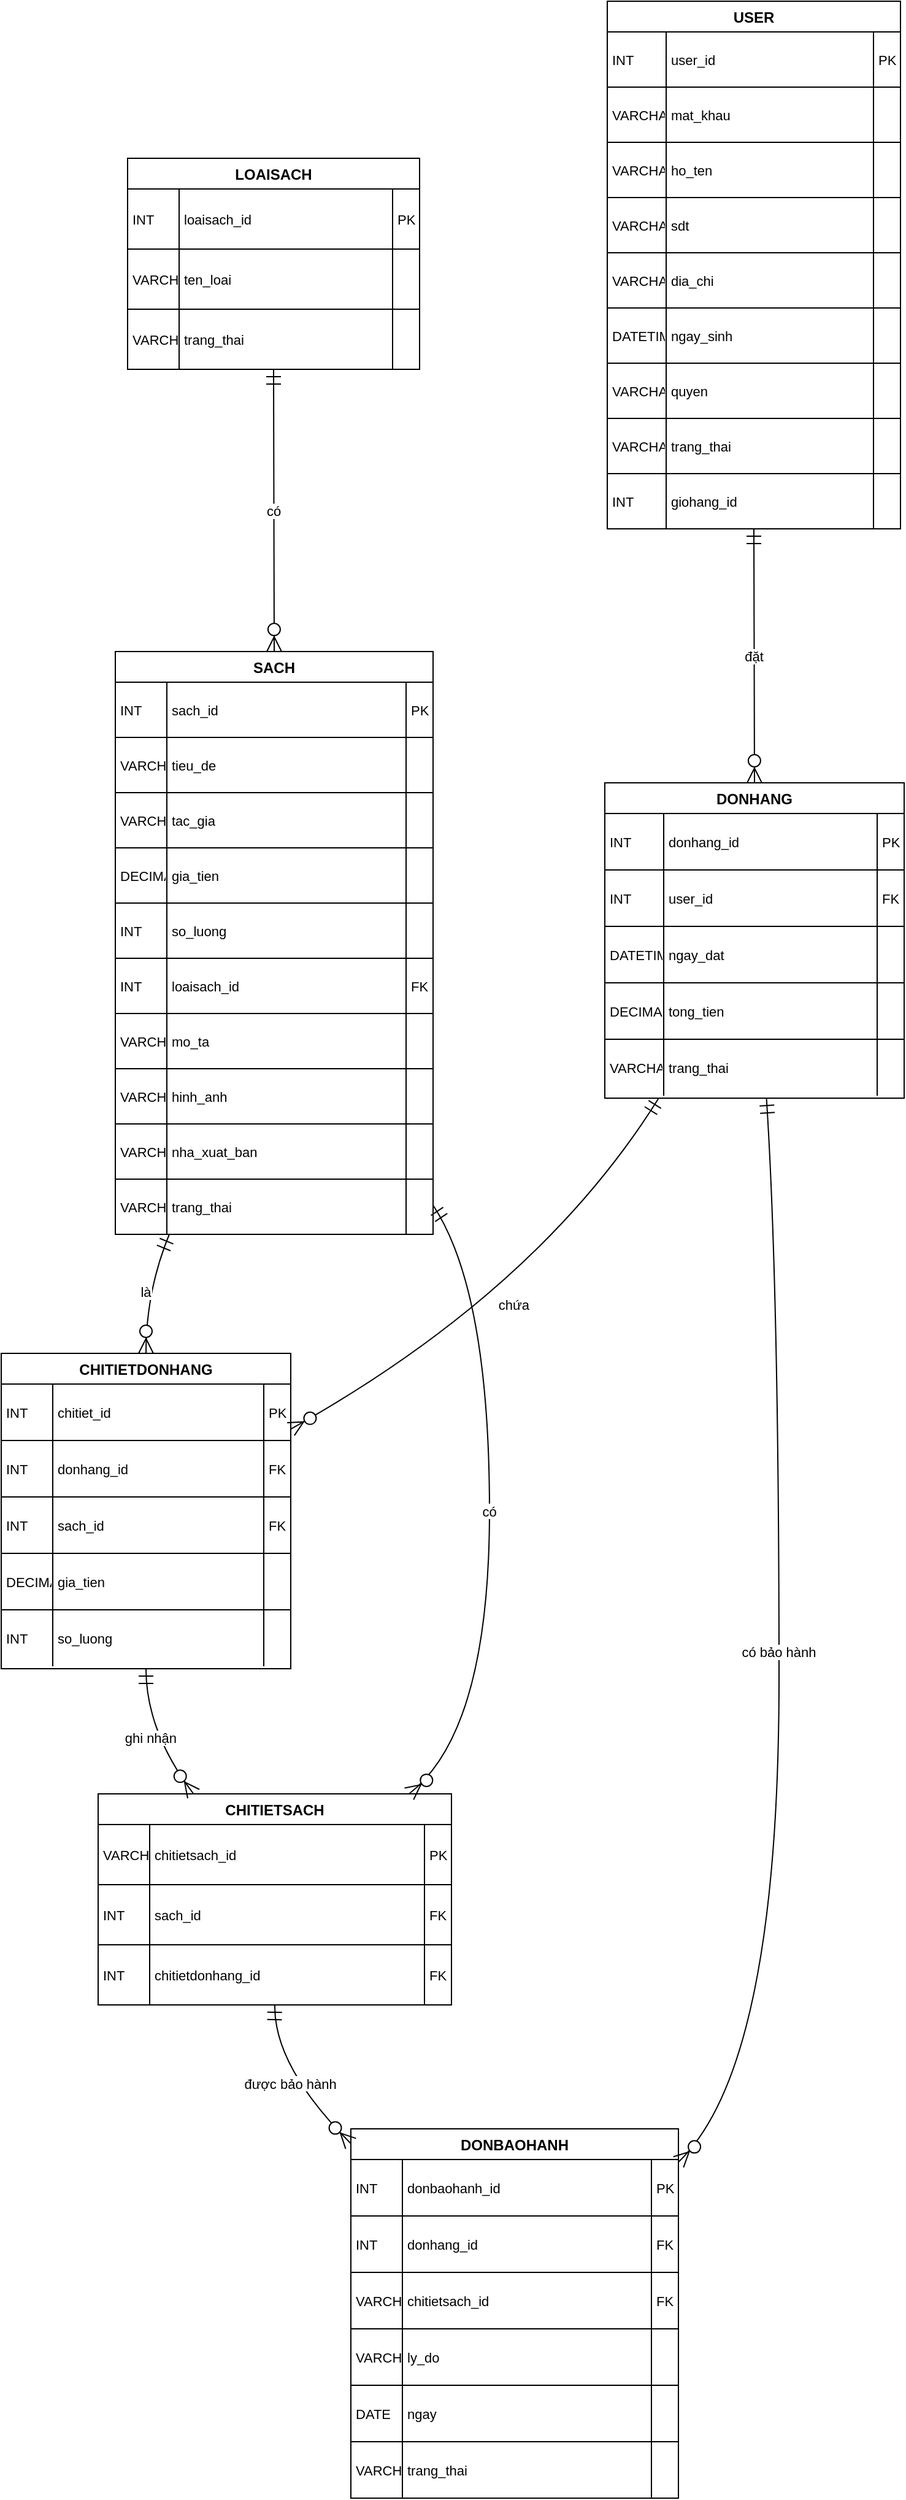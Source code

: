 <mxfile version="27.0.3">
  <diagram name="Page-1" id="VkLbwMOl7LDsUz-pDLSE">
    <mxGraphModel dx="1615" dy="1020" grid="1" gridSize="10" guides="1" tooltips="1" connect="1" arrows="1" fold="1" page="1" pageScale="1" pageWidth="850" pageHeight="1100" math="0" shadow="0">
      <root>
        <mxCell id="0" />
        <mxCell id="1" parent="0" />
        <mxCell id="983almWU7XNaBkcwsSVo-359" value="LOAISACH" style="shape=table;startSize=25;container=1;collapsible=0;childLayout=tableLayout;fixedRows=1;rowLines=1;fontStyle=1;align=center;resizeLast=1;" vertex="1" parent="1">
          <mxGeometry x="123" y="148" width="238" height="172" as="geometry" />
        </mxCell>
        <mxCell id="983almWU7XNaBkcwsSVo-360" style="shape=tableRow;horizontal=0;startSize=0;swimlaneHead=0;swimlaneBody=0;fillColor=none;collapsible=0;dropTarget=0;points=[[0,0.5],[1,0.5]];portConstraint=eastwest;top=0;left=0;right=0;bottom=0;" vertex="1" parent="983almWU7XNaBkcwsSVo-359">
          <mxGeometry y="25" width="238" height="49" as="geometry" />
        </mxCell>
        <mxCell id="983almWU7XNaBkcwsSVo-361" value="INT" style="shape=partialRectangle;connectable=0;fillColor=none;top=0;left=0;bottom=0;right=0;align=left;spacingLeft=2;overflow=hidden;fontSize=11;" vertex="1" parent="983almWU7XNaBkcwsSVo-360">
          <mxGeometry width="42" height="49" as="geometry">
            <mxRectangle width="42" height="49" as="alternateBounds" />
          </mxGeometry>
        </mxCell>
        <mxCell id="983almWU7XNaBkcwsSVo-362" value="loaisach_id" style="shape=partialRectangle;connectable=0;fillColor=none;top=0;left=0;bottom=0;right=0;align=left;spacingLeft=2;overflow=hidden;fontSize=11;" vertex="1" parent="983almWU7XNaBkcwsSVo-360">
          <mxGeometry x="42" width="174" height="49" as="geometry">
            <mxRectangle width="174" height="49" as="alternateBounds" />
          </mxGeometry>
        </mxCell>
        <mxCell id="983almWU7XNaBkcwsSVo-363" value="PK" style="shape=partialRectangle;connectable=0;fillColor=none;top=0;left=0;bottom=0;right=0;align=left;spacingLeft=2;overflow=hidden;fontSize=11;" vertex="1" parent="983almWU7XNaBkcwsSVo-360">
          <mxGeometry x="216" width="22" height="49" as="geometry">
            <mxRectangle width="22" height="49" as="alternateBounds" />
          </mxGeometry>
        </mxCell>
        <mxCell id="983almWU7XNaBkcwsSVo-364" style="shape=tableRow;horizontal=0;startSize=0;swimlaneHead=0;swimlaneBody=0;fillColor=none;collapsible=0;dropTarget=0;points=[[0,0.5],[1,0.5]];portConstraint=eastwest;top=0;left=0;right=0;bottom=0;" vertex="1" parent="983almWU7XNaBkcwsSVo-359">
          <mxGeometry y="74" width="238" height="49" as="geometry" />
        </mxCell>
        <mxCell id="983almWU7XNaBkcwsSVo-365" value="VARCHAR" style="shape=partialRectangle;connectable=0;fillColor=none;top=0;left=0;bottom=0;right=0;align=left;spacingLeft=2;overflow=hidden;fontSize=11;" vertex="1" parent="983almWU7XNaBkcwsSVo-364">
          <mxGeometry width="42" height="49" as="geometry">
            <mxRectangle width="42" height="49" as="alternateBounds" />
          </mxGeometry>
        </mxCell>
        <mxCell id="983almWU7XNaBkcwsSVo-366" value="ten_loai" style="shape=partialRectangle;connectable=0;fillColor=none;top=0;left=0;bottom=0;right=0;align=left;spacingLeft=2;overflow=hidden;fontSize=11;" vertex="1" parent="983almWU7XNaBkcwsSVo-364">
          <mxGeometry x="42" width="174" height="49" as="geometry">
            <mxRectangle width="174" height="49" as="alternateBounds" />
          </mxGeometry>
        </mxCell>
        <mxCell id="983almWU7XNaBkcwsSVo-367" value="" style="shape=partialRectangle;connectable=0;fillColor=none;top=0;left=0;bottom=0;right=0;align=left;spacingLeft=2;overflow=hidden;fontSize=11;" vertex="1" parent="983almWU7XNaBkcwsSVo-364">
          <mxGeometry x="216" width="22" height="49" as="geometry">
            <mxRectangle width="22" height="49" as="alternateBounds" />
          </mxGeometry>
        </mxCell>
        <mxCell id="983almWU7XNaBkcwsSVo-368" style="shape=tableRow;horizontal=0;startSize=0;swimlaneHead=0;swimlaneBody=0;fillColor=none;collapsible=0;dropTarget=0;points=[[0,0.5],[1,0.5]];portConstraint=eastwest;top=0;left=0;right=0;bottom=0;" vertex="1" parent="983almWU7XNaBkcwsSVo-359">
          <mxGeometry y="123" width="238" height="49" as="geometry" />
        </mxCell>
        <mxCell id="983almWU7XNaBkcwsSVo-369" value="VARCHAR" style="shape=partialRectangle;connectable=0;fillColor=none;top=0;left=0;bottom=0;right=0;align=left;spacingLeft=2;overflow=hidden;fontSize=11;" vertex="1" parent="983almWU7XNaBkcwsSVo-368">
          <mxGeometry width="42" height="49" as="geometry">
            <mxRectangle width="42" height="49" as="alternateBounds" />
          </mxGeometry>
        </mxCell>
        <mxCell id="983almWU7XNaBkcwsSVo-370" value="trang_thai" style="shape=partialRectangle;connectable=0;fillColor=none;top=0;left=0;bottom=0;right=0;align=left;spacingLeft=2;overflow=hidden;fontSize=11;" vertex="1" parent="983almWU7XNaBkcwsSVo-368">
          <mxGeometry x="42" width="174" height="49" as="geometry">
            <mxRectangle width="174" height="49" as="alternateBounds" />
          </mxGeometry>
        </mxCell>
        <mxCell id="983almWU7XNaBkcwsSVo-371" value="" style="shape=partialRectangle;connectable=0;fillColor=none;top=0;left=0;bottom=0;right=0;align=left;spacingLeft=2;overflow=hidden;fontSize=11;" vertex="1" parent="983almWU7XNaBkcwsSVo-368">
          <mxGeometry x="216" width="22" height="49" as="geometry">
            <mxRectangle width="22" height="49" as="alternateBounds" />
          </mxGeometry>
        </mxCell>
        <mxCell id="983almWU7XNaBkcwsSVo-372" value="SACH" style="shape=table;startSize=25;container=1;collapsible=0;childLayout=tableLayout;fixedRows=1;rowLines=1;fontStyle=1;align=center;resizeLast=1;" vertex="1" parent="1">
          <mxGeometry x="113" y="550" width="259" height="475" as="geometry" />
        </mxCell>
        <mxCell id="983almWU7XNaBkcwsSVo-373" style="shape=tableRow;horizontal=0;startSize=0;swimlaneHead=0;swimlaneBody=0;fillColor=none;collapsible=0;dropTarget=0;points=[[0,0.5],[1,0.5]];portConstraint=eastwest;top=0;left=0;right=0;bottom=0;" vertex="1" parent="983almWU7XNaBkcwsSVo-372">
          <mxGeometry y="25" width="259" height="45" as="geometry" />
        </mxCell>
        <mxCell id="983almWU7XNaBkcwsSVo-374" value="INT" style="shape=partialRectangle;connectable=0;fillColor=none;top=0;left=0;bottom=0;right=0;align=left;spacingLeft=2;overflow=hidden;fontSize=11;" vertex="1" parent="983almWU7XNaBkcwsSVo-373">
          <mxGeometry width="42" height="45" as="geometry">
            <mxRectangle width="42" height="45" as="alternateBounds" />
          </mxGeometry>
        </mxCell>
        <mxCell id="983almWU7XNaBkcwsSVo-375" value="sach_id" style="shape=partialRectangle;connectable=0;fillColor=none;top=0;left=0;bottom=0;right=0;align=left;spacingLeft=2;overflow=hidden;fontSize=11;" vertex="1" parent="983almWU7XNaBkcwsSVo-373">
          <mxGeometry x="42" width="195" height="45" as="geometry">
            <mxRectangle width="195" height="45" as="alternateBounds" />
          </mxGeometry>
        </mxCell>
        <mxCell id="983almWU7XNaBkcwsSVo-376" value="PK" style="shape=partialRectangle;connectable=0;fillColor=none;top=0;left=0;bottom=0;right=0;align=left;spacingLeft=2;overflow=hidden;fontSize=11;" vertex="1" parent="983almWU7XNaBkcwsSVo-373">
          <mxGeometry x="237" width="22" height="45" as="geometry">
            <mxRectangle width="22" height="45" as="alternateBounds" />
          </mxGeometry>
        </mxCell>
        <mxCell id="983almWU7XNaBkcwsSVo-377" style="shape=tableRow;horizontal=0;startSize=0;swimlaneHead=0;swimlaneBody=0;fillColor=none;collapsible=0;dropTarget=0;points=[[0,0.5],[1,0.5]];portConstraint=eastwest;top=0;left=0;right=0;bottom=0;" vertex="1" parent="983almWU7XNaBkcwsSVo-372">
          <mxGeometry y="70" width="259" height="45" as="geometry" />
        </mxCell>
        <mxCell id="983almWU7XNaBkcwsSVo-378" value="VARCHAR" style="shape=partialRectangle;connectable=0;fillColor=none;top=0;left=0;bottom=0;right=0;align=left;spacingLeft=2;overflow=hidden;fontSize=11;" vertex="1" parent="983almWU7XNaBkcwsSVo-377">
          <mxGeometry width="42" height="45" as="geometry">
            <mxRectangle width="42" height="45" as="alternateBounds" />
          </mxGeometry>
        </mxCell>
        <mxCell id="983almWU7XNaBkcwsSVo-379" value="tieu_de" style="shape=partialRectangle;connectable=0;fillColor=none;top=0;left=0;bottom=0;right=0;align=left;spacingLeft=2;overflow=hidden;fontSize=11;" vertex="1" parent="983almWU7XNaBkcwsSVo-377">
          <mxGeometry x="42" width="195" height="45" as="geometry">
            <mxRectangle width="195" height="45" as="alternateBounds" />
          </mxGeometry>
        </mxCell>
        <mxCell id="983almWU7XNaBkcwsSVo-380" value="" style="shape=partialRectangle;connectable=0;fillColor=none;top=0;left=0;bottom=0;right=0;align=left;spacingLeft=2;overflow=hidden;fontSize=11;" vertex="1" parent="983almWU7XNaBkcwsSVo-377">
          <mxGeometry x="237" width="22" height="45" as="geometry">
            <mxRectangle width="22" height="45" as="alternateBounds" />
          </mxGeometry>
        </mxCell>
        <mxCell id="983almWU7XNaBkcwsSVo-381" style="shape=tableRow;horizontal=0;startSize=0;swimlaneHead=0;swimlaneBody=0;fillColor=none;collapsible=0;dropTarget=0;points=[[0,0.5],[1,0.5]];portConstraint=eastwest;top=0;left=0;right=0;bottom=0;" vertex="1" parent="983almWU7XNaBkcwsSVo-372">
          <mxGeometry y="115" width="259" height="45" as="geometry" />
        </mxCell>
        <mxCell id="983almWU7XNaBkcwsSVo-382" value="VARCHAR" style="shape=partialRectangle;connectable=0;fillColor=none;top=0;left=0;bottom=0;right=0;align=left;spacingLeft=2;overflow=hidden;fontSize=11;" vertex="1" parent="983almWU7XNaBkcwsSVo-381">
          <mxGeometry width="42" height="45" as="geometry">
            <mxRectangle width="42" height="45" as="alternateBounds" />
          </mxGeometry>
        </mxCell>
        <mxCell id="983almWU7XNaBkcwsSVo-383" value="tac_gia" style="shape=partialRectangle;connectable=0;fillColor=none;top=0;left=0;bottom=0;right=0;align=left;spacingLeft=2;overflow=hidden;fontSize=11;" vertex="1" parent="983almWU7XNaBkcwsSVo-381">
          <mxGeometry x="42" width="195" height="45" as="geometry">
            <mxRectangle width="195" height="45" as="alternateBounds" />
          </mxGeometry>
        </mxCell>
        <mxCell id="983almWU7XNaBkcwsSVo-384" value="" style="shape=partialRectangle;connectable=0;fillColor=none;top=0;left=0;bottom=0;right=0;align=left;spacingLeft=2;overflow=hidden;fontSize=11;" vertex="1" parent="983almWU7XNaBkcwsSVo-381">
          <mxGeometry x="237" width="22" height="45" as="geometry">
            <mxRectangle width="22" height="45" as="alternateBounds" />
          </mxGeometry>
        </mxCell>
        <mxCell id="983almWU7XNaBkcwsSVo-385" style="shape=tableRow;horizontal=0;startSize=0;swimlaneHead=0;swimlaneBody=0;fillColor=none;collapsible=0;dropTarget=0;points=[[0,0.5],[1,0.5]];portConstraint=eastwest;top=0;left=0;right=0;bottom=0;" vertex="1" parent="983almWU7XNaBkcwsSVo-372">
          <mxGeometry y="160" width="259" height="45" as="geometry" />
        </mxCell>
        <mxCell id="983almWU7XNaBkcwsSVo-386" value="DECIMAL" style="shape=partialRectangle;connectable=0;fillColor=none;top=0;left=0;bottom=0;right=0;align=left;spacingLeft=2;overflow=hidden;fontSize=11;" vertex="1" parent="983almWU7XNaBkcwsSVo-385">
          <mxGeometry width="42" height="45" as="geometry">
            <mxRectangle width="42" height="45" as="alternateBounds" />
          </mxGeometry>
        </mxCell>
        <mxCell id="983almWU7XNaBkcwsSVo-387" value="gia_tien" style="shape=partialRectangle;connectable=0;fillColor=none;top=0;left=0;bottom=0;right=0;align=left;spacingLeft=2;overflow=hidden;fontSize=11;" vertex="1" parent="983almWU7XNaBkcwsSVo-385">
          <mxGeometry x="42" width="195" height="45" as="geometry">
            <mxRectangle width="195" height="45" as="alternateBounds" />
          </mxGeometry>
        </mxCell>
        <mxCell id="983almWU7XNaBkcwsSVo-388" value="" style="shape=partialRectangle;connectable=0;fillColor=none;top=0;left=0;bottom=0;right=0;align=left;spacingLeft=2;overflow=hidden;fontSize=11;" vertex="1" parent="983almWU7XNaBkcwsSVo-385">
          <mxGeometry x="237" width="22" height="45" as="geometry">
            <mxRectangle width="22" height="45" as="alternateBounds" />
          </mxGeometry>
        </mxCell>
        <mxCell id="983almWU7XNaBkcwsSVo-389" style="shape=tableRow;horizontal=0;startSize=0;swimlaneHead=0;swimlaneBody=0;fillColor=none;collapsible=0;dropTarget=0;points=[[0,0.5],[1,0.5]];portConstraint=eastwest;top=0;left=0;right=0;bottom=0;" vertex="1" parent="983almWU7XNaBkcwsSVo-372">
          <mxGeometry y="205" width="259" height="45" as="geometry" />
        </mxCell>
        <mxCell id="983almWU7XNaBkcwsSVo-390" value="INT" style="shape=partialRectangle;connectable=0;fillColor=none;top=0;left=0;bottom=0;right=0;align=left;spacingLeft=2;overflow=hidden;fontSize=11;" vertex="1" parent="983almWU7XNaBkcwsSVo-389">
          <mxGeometry width="42" height="45" as="geometry">
            <mxRectangle width="42" height="45" as="alternateBounds" />
          </mxGeometry>
        </mxCell>
        <mxCell id="983almWU7XNaBkcwsSVo-391" value="so_luong" style="shape=partialRectangle;connectable=0;fillColor=none;top=0;left=0;bottom=0;right=0;align=left;spacingLeft=2;overflow=hidden;fontSize=11;" vertex="1" parent="983almWU7XNaBkcwsSVo-389">
          <mxGeometry x="42" width="195" height="45" as="geometry">
            <mxRectangle width="195" height="45" as="alternateBounds" />
          </mxGeometry>
        </mxCell>
        <mxCell id="983almWU7XNaBkcwsSVo-392" value="" style="shape=partialRectangle;connectable=0;fillColor=none;top=0;left=0;bottom=0;right=0;align=left;spacingLeft=2;overflow=hidden;fontSize=11;" vertex="1" parent="983almWU7XNaBkcwsSVo-389">
          <mxGeometry x="237" width="22" height="45" as="geometry">
            <mxRectangle width="22" height="45" as="alternateBounds" />
          </mxGeometry>
        </mxCell>
        <mxCell id="983almWU7XNaBkcwsSVo-393" style="shape=tableRow;horizontal=0;startSize=0;swimlaneHead=0;swimlaneBody=0;fillColor=none;collapsible=0;dropTarget=0;points=[[0,0.5],[1,0.5]];portConstraint=eastwest;top=0;left=0;right=0;bottom=0;" vertex="1" parent="983almWU7XNaBkcwsSVo-372">
          <mxGeometry y="250" width="259" height="45" as="geometry" />
        </mxCell>
        <mxCell id="983almWU7XNaBkcwsSVo-394" value="INT" style="shape=partialRectangle;connectable=0;fillColor=none;top=0;left=0;bottom=0;right=0;align=left;spacingLeft=2;overflow=hidden;fontSize=11;" vertex="1" parent="983almWU7XNaBkcwsSVo-393">
          <mxGeometry width="42" height="45" as="geometry">
            <mxRectangle width="42" height="45" as="alternateBounds" />
          </mxGeometry>
        </mxCell>
        <mxCell id="983almWU7XNaBkcwsSVo-395" value="loaisach_id" style="shape=partialRectangle;connectable=0;fillColor=none;top=0;left=0;bottom=0;right=0;align=left;spacingLeft=2;overflow=hidden;fontSize=11;" vertex="1" parent="983almWU7XNaBkcwsSVo-393">
          <mxGeometry x="42" width="195" height="45" as="geometry">
            <mxRectangle width="195" height="45" as="alternateBounds" />
          </mxGeometry>
        </mxCell>
        <mxCell id="983almWU7XNaBkcwsSVo-396" value="FK" style="shape=partialRectangle;connectable=0;fillColor=none;top=0;left=0;bottom=0;right=0;align=left;spacingLeft=2;overflow=hidden;fontSize=11;" vertex="1" parent="983almWU7XNaBkcwsSVo-393">
          <mxGeometry x="237" width="22" height="45" as="geometry">
            <mxRectangle width="22" height="45" as="alternateBounds" />
          </mxGeometry>
        </mxCell>
        <mxCell id="983almWU7XNaBkcwsSVo-397" style="shape=tableRow;horizontal=0;startSize=0;swimlaneHead=0;swimlaneBody=0;fillColor=none;collapsible=0;dropTarget=0;points=[[0,0.5],[1,0.5]];portConstraint=eastwest;top=0;left=0;right=0;bottom=0;" vertex="1" parent="983almWU7XNaBkcwsSVo-372">
          <mxGeometry y="295" width="259" height="45" as="geometry" />
        </mxCell>
        <mxCell id="983almWU7XNaBkcwsSVo-398" value="VARCHAR" style="shape=partialRectangle;connectable=0;fillColor=none;top=0;left=0;bottom=0;right=0;align=left;spacingLeft=2;overflow=hidden;fontSize=11;" vertex="1" parent="983almWU7XNaBkcwsSVo-397">
          <mxGeometry width="42" height="45" as="geometry">
            <mxRectangle width="42" height="45" as="alternateBounds" />
          </mxGeometry>
        </mxCell>
        <mxCell id="983almWU7XNaBkcwsSVo-399" value="mo_ta" style="shape=partialRectangle;connectable=0;fillColor=none;top=0;left=0;bottom=0;right=0;align=left;spacingLeft=2;overflow=hidden;fontSize=11;" vertex="1" parent="983almWU7XNaBkcwsSVo-397">
          <mxGeometry x="42" width="195" height="45" as="geometry">
            <mxRectangle width="195" height="45" as="alternateBounds" />
          </mxGeometry>
        </mxCell>
        <mxCell id="983almWU7XNaBkcwsSVo-400" value="" style="shape=partialRectangle;connectable=0;fillColor=none;top=0;left=0;bottom=0;right=0;align=left;spacingLeft=2;overflow=hidden;fontSize=11;" vertex="1" parent="983almWU7XNaBkcwsSVo-397">
          <mxGeometry x="237" width="22" height="45" as="geometry">
            <mxRectangle width="22" height="45" as="alternateBounds" />
          </mxGeometry>
        </mxCell>
        <mxCell id="983almWU7XNaBkcwsSVo-401" style="shape=tableRow;horizontal=0;startSize=0;swimlaneHead=0;swimlaneBody=0;fillColor=none;collapsible=0;dropTarget=0;points=[[0,0.5],[1,0.5]];portConstraint=eastwest;top=0;left=0;right=0;bottom=0;" vertex="1" parent="983almWU7XNaBkcwsSVo-372">
          <mxGeometry y="340" width="259" height="45" as="geometry" />
        </mxCell>
        <mxCell id="983almWU7XNaBkcwsSVo-402" value="VARCHAR" style="shape=partialRectangle;connectable=0;fillColor=none;top=0;left=0;bottom=0;right=0;align=left;spacingLeft=2;overflow=hidden;fontSize=11;" vertex="1" parent="983almWU7XNaBkcwsSVo-401">
          <mxGeometry width="42" height="45" as="geometry">
            <mxRectangle width="42" height="45" as="alternateBounds" />
          </mxGeometry>
        </mxCell>
        <mxCell id="983almWU7XNaBkcwsSVo-403" value="hinh_anh" style="shape=partialRectangle;connectable=0;fillColor=none;top=0;left=0;bottom=0;right=0;align=left;spacingLeft=2;overflow=hidden;fontSize=11;" vertex="1" parent="983almWU7XNaBkcwsSVo-401">
          <mxGeometry x="42" width="195" height="45" as="geometry">
            <mxRectangle width="195" height="45" as="alternateBounds" />
          </mxGeometry>
        </mxCell>
        <mxCell id="983almWU7XNaBkcwsSVo-404" value="" style="shape=partialRectangle;connectable=0;fillColor=none;top=0;left=0;bottom=0;right=0;align=left;spacingLeft=2;overflow=hidden;fontSize=11;" vertex="1" parent="983almWU7XNaBkcwsSVo-401">
          <mxGeometry x="237" width="22" height="45" as="geometry">
            <mxRectangle width="22" height="45" as="alternateBounds" />
          </mxGeometry>
        </mxCell>
        <mxCell id="983almWU7XNaBkcwsSVo-405" style="shape=tableRow;horizontal=0;startSize=0;swimlaneHead=0;swimlaneBody=0;fillColor=none;collapsible=0;dropTarget=0;points=[[0,0.5],[1,0.5]];portConstraint=eastwest;top=0;left=0;right=0;bottom=0;" vertex="1" parent="983almWU7XNaBkcwsSVo-372">
          <mxGeometry y="385" width="259" height="45" as="geometry" />
        </mxCell>
        <mxCell id="983almWU7XNaBkcwsSVo-406" value="VARCHAR" style="shape=partialRectangle;connectable=0;fillColor=none;top=0;left=0;bottom=0;right=0;align=left;spacingLeft=2;overflow=hidden;fontSize=11;" vertex="1" parent="983almWU7XNaBkcwsSVo-405">
          <mxGeometry width="42" height="45" as="geometry">
            <mxRectangle width="42" height="45" as="alternateBounds" />
          </mxGeometry>
        </mxCell>
        <mxCell id="983almWU7XNaBkcwsSVo-407" value="nha_xuat_ban" style="shape=partialRectangle;connectable=0;fillColor=none;top=0;left=0;bottom=0;right=0;align=left;spacingLeft=2;overflow=hidden;fontSize=11;" vertex="1" parent="983almWU7XNaBkcwsSVo-405">
          <mxGeometry x="42" width="195" height="45" as="geometry">
            <mxRectangle width="195" height="45" as="alternateBounds" />
          </mxGeometry>
        </mxCell>
        <mxCell id="983almWU7XNaBkcwsSVo-408" value="" style="shape=partialRectangle;connectable=0;fillColor=none;top=0;left=0;bottom=0;right=0;align=left;spacingLeft=2;overflow=hidden;fontSize=11;" vertex="1" parent="983almWU7XNaBkcwsSVo-405">
          <mxGeometry x="237" width="22" height="45" as="geometry">
            <mxRectangle width="22" height="45" as="alternateBounds" />
          </mxGeometry>
        </mxCell>
        <mxCell id="983almWU7XNaBkcwsSVo-409" style="shape=tableRow;horizontal=0;startSize=0;swimlaneHead=0;swimlaneBody=0;fillColor=none;collapsible=0;dropTarget=0;points=[[0,0.5],[1,0.5]];portConstraint=eastwest;top=0;left=0;right=0;bottom=0;" vertex="1" parent="983almWU7XNaBkcwsSVo-372">
          <mxGeometry y="430" width="259" height="45" as="geometry" />
        </mxCell>
        <mxCell id="983almWU7XNaBkcwsSVo-410" value="VARCHAR" style="shape=partialRectangle;connectable=0;fillColor=none;top=0;left=0;bottom=0;right=0;align=left;spacingLeft=2;overflow=hidden;fontSize=11;" vertex="1" parent="983almWU7XNaBkcwsSVo-409">
          <mxGeometry width="42" height="45" as="geometry">
            <mxRectangle width="42" height="45" as="alternateBounds" />
          </mxGeometry>
        </mxCell>
        <mxCell id="983almWU7XNaBkcwsSVo-411" value="trang_thai" style="shape=partialRectangle;connectable=0;fillColor=none;top=0;left=0;bottom=0;right=0;align=left;spacingLeft=2;overflow=hidden;fontSize=11;" vertex="1" parent="983almWU7XNaBkcwsSVo-409">
          <mxGeometry x="42" width="195" height="45" as="geometry">
            <mxRectangle width="195" height="45" as="alternateBounds" />
          </mxGeometry>
        </mxCell>
        <mxCell id="983almWU7XNaBkcwsSVo-412" value="" style="shape=partialRectangle;connectable=0;fillColor=none;top=0;left=0;bottom=0;right=0;align=left;spacingLeft=2;overflow=hidden;fontSize=11;" vertex="1" parent="983almWU7XNaBkcwsSVo-409">
          <mxGeometry x="237" width="22" height="45" as="geometry">
            <mxRectangle width="22" height="45" as="alternateBounds" />
          </mxGeometry>
        </mxCell>
        <mxCell id="983almWU7XNaBkcwsSVo-413" value="CHITIETDONHANG" style="shape=table;startSize=25;container=1;collapsible=0;childLayout=tableLayout;fixedRows=1;rowLines=1;fontStyle=1;align=center;resizeLast=1;" vertex="1" parent="1">
          <mxGeometry x="20" y="1122" width="236" height="257" as="geometry" />
        </mxCell>
        <mxCell id="983almWU7XNaBkcwsSVo-414" style="shape=tableRow;horizontal=0;startSize=0;swimlaneHead=0;swimlaneBody=0;fillColor=none;collapsible=0;dropTarget=0;points=[[0,0.5],[1,0.5]];portConstraint=eastwest;top=0;left=0;right=0;bottom=0;" vertex="1" parent="983almWU7XNaBkcwsSVo-413">
          <mxGeometry y="25" width="236" height="46" as="geometry" />
        </mxCell>
        <mxCell id="983almWU7XNaBkcwsSVo-415" value="INT" style="shape=partialRectangle;connectable=0;fillColor=none;top=0;left=0;bottom=0;right=0;align=left;spacingLeft=2;overflow=hidden;fontSize=11;" vertex="1" parent="983almWU7XNaBkcwsSVo-414">
          <mxGeometry width="42" height="46" as="geometry">
            <mxRectangle width="42" height="46" as="alternateBounds" />
          </mxGeometry>
        </mxCell>
        <mxCell id="983almWU7XNaBkcwsSVo-416" value="chitiet_id" style="shape=partialRectangle;connectable=0;fillColor=none;top=0;left=0;bottom=0;right=0;align=left;spacingLeft=2;overflow=hidden;fontSize=11;" vertex="1" parent="983almWU7XNaBkcwsSVo-414">
          <mxGeometry x="42" width="172" height="46" as="geometry">
            <mxRectangle width="172" height="46" as="alternateBounds" />
          </mxGeometry>
        </mxCell>
        <mxCell id="983almWU7XNaBkcwsSVo-417" value="PK" style="shape=partialRectangle;connectable=0;fillColor=none;top=0;left=0;bottom=0;right=0;align=left;spacingLeft=2;overflow=hidden;fontSize=11;" vertex="1" parent="983almWU7XNaBkcwsSVo-414">
          <mxGeometry x="214" width="22" height="46" as="geometry">
            <mxRectangle width="22" height="46" as="alternateBounds" />
          </mxGeometry>
        </mxCell>
        <mxCell id="983almWU7XNaBkcwsSVo-418" style="shape=tableRow;horizontal=0;startSize=0;swimlaneHead=0;swimlaneBody=0;fillColor=none;collapsible=0;dropTarget=0;points=[[0,0.5],[1,0.5]];portConstraint=eastwest;top=0;left=0;right=0;bottom=0;" vertex="1" parent="983almWU7XNaBkcwsSVo-413">
          <mxGeometry y="71" width="236" height="46" as="geometry" />
        </mxCell>
        <mxCell id="983almWU7XNaBkcwsSVo-419" value="INT" style="shape=partialRectangle;connectable=0;fillColor=none;top=0;left=0;bottom=0;right=0;align=left;spacingLeft=2;overflow=hidden;fontSize=11;" vertex="1" parent="983almWU7XNaBkcwsSVo-418">
          <mxGeometry width="42" height="46" as="geometry">
            <mxRectangle width="42" height="46" as="alternateBounds" />
          </mxGeometry>
        </mxCell>
        <mxCell id="983almWU7XNaBkcwsSVo-420" value="donhang_id" style="shape=partialRectangle;connectable=0;fillColor=none;top=0;left=0;bottom=0;right=0;align=left;spacingLeft=2;overflow=hidden;fontSize=11;" vertex="1" parent="983almWU7XNaBkcwsSVo-418">
          <mxGeometry x="42" width="172" height="46" as="geometry">
            <mxRectangle width="172" height="46" as="alternateBounds" />
          </mxGeometry>
        </mxCell>
        <mxCell id="983almWU7XNaBkcwsSVo-421" value="FK" style="shape=partialRectangle;connectable=0;fillColor=none;top=0;left=0;bottom=0;right=0;align=left;spacingLeft=2;overflow=hidden;fontSize=11;" vertex="1" parent="983almWU7XNaBkcwsSVo-418">
          <mxGeometry x="214" width="22" height="46" as="geometry">
            <mxRectangle width="22" height="46" as="alternateBounds" />
          </mxGeometry>
        </mxCell>
        <mxCell id="983almWU7XNaBkcwsSVo-422" style="shape=tableRow;horizontal=0;startSize=0;swimlaneHead=0;swimlaneBody=0;fillColor=none;collapsible=0;dropTarget=0;points=[[0,0.5],[1,0.5]];portConstraint=eastwest;top=0;left=0;right=0;bottom=0;" vertex="1" parent="983almWU7XNaBkcwsSVo-413">
          <mxGeometry y="117" width="236" height="46" as="geometry" />
        </mxCell>
        <mxCell id="983almWU7XNaBkcwsSVo-423" value="INT" style="shape=partialRectangle;connectable=0;fillColor=none;top=0;left=0;bottom=0;right=0;align=left;spacingLeft=2;overflow=hidden;fontSize=11;" vertex="1" parent="983almWU7XNaBkcwsSVo-422">
          <mxGeometry width="42" height="46" as="geometry">
            <mxRectangle width="42" height="46" as="alternateBounds" />
          </mxGeometry>
        </mxCell>
        <mxCell id="983almWU7XNaBkcwsSVo-424" value="sach_id" style="shape=partialRectangle;connectable=0;fillColor=none;top=0;left=0;bottom=0;right=0;align=left;spacingLeft=2;overflow=hidden;fontSize=11;" vertex="1" parent="983almWU7XNaBkcwsSVo-422">
          <mxGeometry x="42" width="172" height="46" as="geometry">
            <mxRectangle width="172" height="46" as="alternateBounds" />
          </mxGeometry>
        </mxCell>
        <mxCell id="983almWU7XNaBkcwsSVo-425" value="FK" style="shape=partialRectangle;connectable=0;fillColor=none;top=0;left=0;bottom=0;right=0;align=left;spacingLeft=2;overflow=hidden;fontSize=11;" vertex="1" parent="983almWU7XNaBkcwsSVo-422">
          <mxGeometry x="214" width="22" height="46" as="geometry">
            <mxRectangle width="22" height="46" as="alternateBounds" />
          </mxGeometry>
        </mxCell>
        <mxCell id="983almWU7XNaBkcwsSVo-426" style="shape=tableRow;horizontal=0;startSize=0;swimlaneHead=0;swimlaneBody=0;fillColor=none;collapsible=0;dropTarget=0;points=[[0,0.5],[1,0.5]];portConstraint=eastwest;top=0;left=0;right=0;bottom=0;" vertex="1" parent="983almWU7XNaBkcwsSVo-413">
          <mxGeometry y="163" width="236" height="46" as="geometry" />
        </mxCell>
        <mxCell id="983almWU7XNaBkcwsSVo-427" value="DECIMAL" style="shape=partialRectangle;connectable=0;fillColor=none;top=0;left=0;bottom=0;right=0;align=left;spacingLeft=2;overflow=hidden;fontSize=11;" vertex="1" parent="983almWU7XNaBkcwsSVo-426">
          <mxGeometry width="42" height="46" as="geometry">
            <mxRectangle width="42" height="46" as="alternateBounds" />
          </mxGeometry>
        </mxCell>
        <mxCell id="983almWU7XNaBkcwsSVo-428" value="gia_tien" style="shape=partialRectangle;connectable=0;fillColor=none;top=0;left=0;bottom=0;right=0;align=left;spacingLeft=2;overflow=hidden;fontSize=11;" vertex="1" parent="983almWU7XNaBkcwsSVo-426">
          <mxGeometry x="42" width="172" height="46" as="geometry">
            <mxRectangle width="172" height="46" as="alternateBounds" />
          </mxGeometry>
        </mxCell>
        <mxCell id="983almWU7XNaBkcwsSVo-429" value="" style="shape=partialRectangle;connectable=0;fillColor=none;top=0;left=0;bottom=0;right=0;align=left;spacingLeft=2;overflow=hidden;fontSize=11;" vertex="1" parent="983almWU7XNaBkcwsSVo-426">
          <mxGeometry x="214" width="22" height="46" as="geometry">
            <mxRectangle width="22" height="46" as="alternateBounds" />
          </mxGeometry>
        </mxCell>
        <mxCell id="983almWU7XNaBkcwsSVo-430" style="shape=tableRow;horizontal=0;startSize=0;swimlaneHead=0;swimlaneBody=0;fillColor=none;collapsible=0;dropTarget=0;points=[[0,0.5],[1,0.5]];portConstraint=eastwest;top=0;left=0;right=0;bottom=0;" vertex="1" parent="983almWU7XNaBkcwsSVo-413">
          <mxGeometry y="209" width="236" height="46" as="geometry" />
        </mxCell>
        <mxCell id="983almWU7XNaBkcwsSVo-431" value="INT" style="shape=partialRectangle;connectable=0;fillColor=none;top=0;left=0;bottom=0;right=0;align=left;spacingLeft=2;overflow=hidden;fontSize=11;" vertex="1" parent="983almWU7XNaBkcwsSVo-430">
          <mxGeometry width="42" height="46" as="geometry">
            <mxRectangle width="42" height="46" as="alternateBounds" />
          </mxGeometry>
        </mxCell>
        <mxCell id="983almWU7XNaBkcwsSVo-432" value="so_luong" style="shape=partialRectangle;connectable=0;fillColor=none;top=0;left=0;bottom=0;right=0;align=left;spacingLeft=2;overflow=hidden;fontSize=11;" vertex="1" parent="983almWU7XNaBkcwsSVo-430">
          <mxGeometry x="42" width="172" height="46" as="geometry">
            <mxRectangle width="172" height="46" as="alternateBounds" />
          </mxGeometry>
        </mxCell>
        <mxCell id="983almWU7XNaBkcwsSVo-433" value="" style="shape=partialRectangle;connectable=0;fillColor=none;top=0;left=0;bottom=0;right=0;align=left;spacingLeft=2;overflow=hidden;fontSize=11;" vertex="1" parent="983almWU7XNaBkcwsSVo-430">
          <mxGeometry x="214" width="22" height="46" as="geometry">
            <mxRectangle width="22" height="46" as="alternateBounds" />
          </mxGeometry>
        </mxCell>
        <mxCell id="983almWU7XNaBkcwsSVo-434" value="CHITIETSACH" style="shape=table;startSize=25;container=1;collapsible=0;childLayout=tableLayout;fixedRows=1;rowLines=1;fontStyle=1;align=center;resizeLast=1;" vertex="1" parent="1">
          <mxGeometry x="99" y="1481" width="288" height="172" as="geometry" />
        </mxCell>
        <mxCell id="983almWU7XNaBkcwsSVo-435" style="shape=tableRow;horizontal=0;startSize=0;swimlaneHead=0;swimlaneBody=0;fillColor=none;collapsible=0;dropTarget=0;points=[[0,0.5],[1,0.5]];portConstraint=eastwest;top=0;left=0;right=0;bottom=0;" vertex="1" parent="983almWU7XNaBkcwsSVo-434">
          <mxGeometry y="25" width="288" height="49" as="geometry" />
        </mxCell>
        <mxCell id="983almWU7XNaBkcwsSVo-436" value="VARCHAR" style="shape=partialRectangle;connectable=0;fillColor=none;top=0;left=0;bottom=0;right=0;align=left;spacingLeft=2;overflow=hidden;fontSize=11;" vertex="1" parent="983almWU7XNaBkcwsSVo-435">
          <mxGeometry width="42" height="49" as="geometry">
            <mxRectangle width="42" height="49" as="alternateBounds" />
          </mxGeometry>
        </mxCell>
        <mxCell id="983almWU7XNaBkcwsSVo-437" value="chitietsach_id" style="shape=partialRectangle;connectable=0;fillColor=none;top=0;left=0;bottom=0;right=0;align=left;spacingLeft=2;overflow=hidden;fontSize=11;" vertex="1" parent="983almWU7XNaBkcwsSVo-435">
          <mxGeometry x="42" width="224" height="49" as="geometry">
            <mxRectangle width="224" height="49" as="alternateBounds" />
          </mxGeometry>
        </mxCell>
        <mxCell id="983almWU7XNaBkcwsSVo-438" value="PK" style="shape=partialRectangle;connectable=0;fillColor=none;top=0;left=0;bottom=0;right=0;align=left;spacingLeft=2;overflow=hidden;fontSize=11;" vertex="1" parent="983almWU7XNaBkcwsSVo-435">
          <mxGeometry x="266" width="22" height="49" as="geometry">
            <mxRectangle width="22" height="49" as="alternateBounds" />
          </mxGeometry>
        </mxCell>
        <mxCell id="983almWU7XNaBkcwsSVo-439" style="shape=tableRow;horizontal=0;startSize=0;swimlaneHead=0;swimlaneBody=0;fillColor=none;collapsible=0;dropTarget=0;points=[[0,0.5],[1,0.5]];portConstraint=eastwest;top=0;left=0;right=0;bottom=0;" vertex="1" parent="983almWU7XNaBkcwsSVo-434">
          <mxGeometry y="74" width="288" height="49" as="geometry" />
        </mxCell>
        <mxCell id="983almWU7XNaBkcwsSVo-440" value="INT" style="shape=partialRectangle;connectable=0;fillColor=none;top=0;left=0;bottom=0;right=0;align=left;spacingLeft=2;overflow=hidden;fontSize=11;" vertex="1" parent="983almWU7XNaBkcwsSVo-439">
          <mxGeometry width="42" height="49" as="geometry">
            <mxRectangle width="42" height="49" as="alternateBounds" />
          </mxGeometry>
        </mxCell>
        <mxCell id="983almWU7XNaBkcwsSVo-441" value="sach_id" style="shape=partialRectangle;connectable=0;fillColor=none;top=0;left=0;bottom=0;right=0;align=left;spacingLeft=2;overflow=hidden;fontSize=11;" vertex="1" parent="983almWU7XNaBkcwsSVo-439">
          <mxGeometry x="42" width="224" height="49" as="geometry">
            <mxRectangle width="224" height="49" as="alternateBounds" />
          </mxGeometry>
        </mxCell>
        <mxCell id="983almWU7XNaBkcwsSVo-442" value="FK" style="shape=partialRectangle;connectable=0;fillColor=none;top=0;left=0;bottom=0;right=0;align=left;spacingLeft=2;overflow=hidden;fontSize=11;" vertex="1" parent="983almWU7XNaBkcwsSVo-439">
          <mxGeometry x="266" width="22" height="49" as="geometry">
            <mxRectangle width="22" height="49" as="alternateBounds" />
          </mxGeometry>
        </mxCell>
        <mxCell id="983almWU7XNaBkcwsSVo-443" style="shape=tableRow;horizontal=0;startSize=0;swimlaneHead=0;swimlaneBody=0;fillColor=none;collapsible=0;dropTarget=0;points=[[0,0.5],[1,0.5]];portConstraint=eastwest;top=0;left=0;right=0;bottom=0;" vertex="1" parent="983almWU7XNaBkcwsSVo-434">
          <mxGeometry y="123" width="288" height="49" as="geometry" />
        </mxCell>
        <mxCell id="983almWU7XNaBkcwsSVo-444" value="INT" style="shape=partialRectangle;connectable=0;fillColor=none;top=0;left=0;bottom=0;right=0;align=left;spacingLeft=2;overflow=hidden;fontSize=11;" vertex="1" parent="983almWU7XNaBkcwsSVo-443">
          <mxGeometry width="42" height="49" as="geometry">
            <mxRectangle width="42" height="49" as="alternateBounds" />
          </mxGeometry>
        </mxCell>
        <mxCell id="983almWU7XNaBkcwsSVo-445" value="chitietdonhang_id" style="shape=partialRectangle;connectable=0;fillColor=none;top=0;left=0;bottom=0;right=0;align=left;spacingLeft=2;overflow=hidden;fontSize=11;" vertex="1" parent="983almWU7XNaBkcwsSVo-443">
          <mxGeometry x="42" width="224" height="49" as="geometry">
            <mxRectangle width="224" height="49" as="alternateBounds" />
          </mxGeometry>
        </mxCell>
        <mxCell id="983almWU7XNaBkcwsSVo-446" value="FK" style="shape=partialRectangle;connectable=0;fillColor=none;top=0;left=0;bottom=0;right=0;align=left;spacingLeft=2;overflow=hidden;fontSize=11;" vertex="1" parent="983almWU7XNaBkcwsSVo-443">
          <mxGeometry x="266" width="22" height="49" as="geometry">
            <mxRectangle width="22" height="49" as="alternateBounds" />
          </mxGeometry>
        </mxCell>
        <mxCell id="983almWU7XNaBkcwsSVo-447" value="USER" style="shape=table;startSize=25;container=1;collapsible=0;childLayout=tableLayout;fixedRows=1;rowLines=1;fontStyle=1;align=center;resizeLast=1;" vertex="1" parent="1">
          <mxGeometry x="514" y="20" width="239" height="430" as="geometry" />
        </mxCell>
        <mxCell id="983almWU7XNaBkcwsSVo-448" style="shape=tableRow;horizontal=0;startSize=0;swimlaneHead=0;swimlaneBody=0;fillColor=none;collapsible=0;dropTarget=0;points=[[0,0.5],[1,0.5]];portConstraint=eastwest;top=0;left=0;right=0;bottom=0;" vertex="1" parent="983almWU7XNaBkcwsSVo-447">
          <mxGeometry y="25" width="239" height="45" as="geometry" />
        </mxCell>
        <mxCell id="983almWU7XNaBkcwsSVo-449" value="INT" style="shape=partialRectangle;connectable=0;fillColor=none;top=0;left=0;bottom=0;right=0;align=left;spacingLeft=2;overflow=hidden;fontSize=11;" vertex="1" parent="983almWU7XNaBkcwsSVo-448">
          <mxGeometry width="48" height="45" as="geometry">
            <mxRectangle width="48" height="45" as="alternateBounds" />
          </mxGeometry>
        </mxCell>
        <mxCell id="983almWU7XNaBkcwsSVo-450" value="user_id" style="shape=partialRectangle;connectable=0;fillColor=none;top=0;left=0;bottom=0;right=0;align=left;spacingLeft=2;overflow=hidden;fontSize=11;" vertex="1" parent="983almWU7XNaBkcwsSVo-448">
          <mxGeometry x="48" width="169" height="45" as="geometry">
            <mxRectangle width="169" height="45" as="alternateBounds" />
          </mxGeometry>
        </mxCell>
        <mxCell id="983almWU7XNaBkcwsSVo-451" value="PK" style="shape=partialRectangle;connectable=0;fillColor=none;top=0;left=0;bottom=0;right=0;align=left;spacingLeft=2;overflow=hidden;fontSize=11;" vertex="1" parent="983almWU7XNaBkcwsSVo-448">
          <mxGeometry x="217" width="22" height="45" as="geometry">
            <mxRectangle width="22" height="45" as="alternateBounds" />
          </mxGeometry>
        </mxCell>
        <mxCell id="983almWU7XNaBkcwsSVo-452" style="shape=tableRow;horizontal=0;startSize=0;swimlaneHead=0;swimlaneBody=0;fillColor=none;collapsible=0;dropTarget=0;points=[[0,0.5],[1,0.5]];portConstraint=eastwest;top=0;left=0;right=0;bottom=0;" vertex="1" parent="983almWU7XNaBkcwsSVo-447">
          <mxGeometry y="70" width="239" height="45" as="geometry" />
        </mxCell>
        <mxCell id="983almWU7XNaBkcwsSVo-453" value="VARCHAR" style="shape=partialRectangle;connectable=0;fillColor=none;top=0;left=0;bottom=0;right=0;align=left;spacingLeft=2;overflow=hidden;fontSize=11;" vertex="1" parent="983almWU7XNaBkcwsSVo-452">
          <mxGeometry width="48" height="45" as="geometry">
            <mxRectangle width="48" height="45" as="alternateBounds" />
          </mxGeometry>
        </mxCell>
        <mxCell id="983almWU7XNaBkcwsSVo-454" value="mat_khau" style="shape=partialRectangle;connectable=0;fillColor=none;top=0;left=0;bottom=0;right=0;align=left;spacingLeft=2;overflow=hidden;fontSize=11;" vertex="1" parent="983almWU7XNaBkcwsSVo-452">
          <mxGeometry x="48" width="169" height="45" as="geometry">
            <mxRectangle width="169" height="45" as="alternateBounds" />
          </mxGeometry>
        </mxCell>
        <mxCell id="983almWU7XNaBkcwsSVo-455" value="" style="shape=partialRectangle;connectable=0;fillColor=none;top=0;left=0;bottom=0;right=0;align=left;spacingLeft=2;overflow=hidden;fontSize=11;" vertex="1" parent="983almWU7XNaBkcwsSVo-452">
          <mxGeometry x="217" width="22" height="45" as="geometry">
            <mxRectangle width="22" height="45" as="alternateBounds" />
          </mxGeometry>
        </mxCell>
        <mxCell id="983almWU7XNaBkcwsSVo-456" style="shape=tableRow;horizontal=0;startSize=0;swimlaneHead=0;swimlaneBody=0;fillColor=none;collapsible=0;dropTarget=0;points=[[0,0.5],[1,0.5]];portConstraint=eastwest;top=0;left=0;right=0;bottom=0;" vertex="1" parent="983almWU7XNaBkcwsSVo-447">
          <mxGeometry y="115" width="239" height="45" as="geometry" />
        </mxCell>
        <mxCell id="983almWU7XNaBkcwsSVo-457" value="VARCHAR" style="shape=partialRectangle;connectable=0;fillColor=none;top=0;left=0;bottom=0;right=0;align=left;spacingLeft=2;overflow=hidden;fontSize=11;" vertex="1" parent="983almWU7XNaBkcwsSVo-456">
          <mxGeometry width="48" height="45" as="geometry">
            <mxRectangle width="48" height="45" as="alternateBounds" />
          </mxGeometry>
        </mxCell>
        <mxCell id="983almWU7XNaBkcwsSVo-458" value="ho_ten" style="shape=partialRectangle;connectable=0;fillColor=none;top=0;left=0;bottom=0;right=0;align=left;spacingLeft=2;overflow=hidden;fontSize=11;" vertex="1" parent="983almWU7XNaBkcwsSVo-456">
          <mxGeometry x="48" width="169" height="45" as="geometry">
            <mxRectangle width="169" height="45" as="alternateBounds" />
          </mxGeometry>
        </mxCell>
        <mxCell id="983almWU7XNaBkcwsSVo-459" value="" style="shape=partialRectangle;connectable=0;fillColor=none;top=0;left=0;bottom=0;right=0;align=left;spacingLeft=2;overflow=hidden;fontSize=11;" vertex="1" parent="983almWU7XNaBkcwsSVo-456">
          <mxGeometry x="217" width="22" height="45" as="geometry">
            <mxRectangle width="22" height="45" as="alternateBounds" />
          </mxGeometry>
        </mxCell>
        <mxCell id="983almWU7XNaBkcwsSVo-460" style="shape=tableRow;horizontal=0;startSize=0;swimlaneHead=0;swimlaneBody=0;fillColor=none;collapsible=0;dropTarget=0;points=[[0,0.5],[1,0.5]];portConstraint=eastwest;top=0;left=0;right=0;bottom=0;" vertex="1" parent="983almWU7XNaBkcwsSVo-447">
          <mxGeometry y="160" width="239" height="45" as="geometry" />
        </mxCell>
        <mxCell id="983almWU7XNaBkcwsSVo-461" value="VARCHAR" style="shape=partialRectangle;connectable=0;fillColor=none;top=0;left=0;bottom=0;right=0;align=left;spacingLeft=2;overflow=hidden;fontSize=11;" vertex="1" parent="983almWU7XNaBkcwsSVo-460">
          <mxGeometry width="48" height="45" as="geometry">
            <mxRectangle width="48" height="45" as="alternateBounds" />
          </mxGeometry>
        </mxCell>
        <mxCell id="983almWU7XNaBkcwsSVo-462" value="sdt" style="shape=partialRectangle;connectable=0;fillColor=none;top=0;left=0;bottom=0;right=0;align=left;spacingLeft=2;overflow=hidden;fontSize=11;" vertex="1" parent="983almWU7XNaBkcwsSVo-460">
          <mxGeometry x="48" width="169" height="45" as="geometry">
            <mxRectangle width="169" height="45" as="alternateBounds" />
          </mxGeometry>
        </mxCell>
        <mxCell id="983almWU7XNaBkcwsSVo-463" value="" style="shape=partialRectangle;connectable=0;fillColor=none;top=0;left=0;bottom=0;right=0;align=left;spacingLeft=2;overflow=hidden;fontSize=11;" vertex="1" parent="983almWU7XNaBkcwsSVo-460">
          <mxGeometry x="217" width="22" height="45" as="geometry">
            <mxRectangle width="22" height="45" as="alternateBounds" />
          </mxGeometry>
        </mxCell>
        <mxCell id="983almWU7XNaBkcwsSVo-464" style="shape=tableRow;horizontal=0;startSize=0;swimlaneHead=0;swimlaneBody=0;fillColor=none;collapsible=0;dropTarget=0;points=[[0,0.5],[1,0.5]];portConstraint=eastwest;top=0;left=0;right=0;bottom=0;" vertex="1" parent="983almWU7XNaBkcwsSVo-447">
          <mxGeometry y="205" width="239" height="45" as="geometry" />
        </mxCell>
        <mxCell id="983almWU7XNaBkcwsSVo-465" value="VARCHAR" style="shape=partialRectangle;connectable=0;fillColor=none;top=0;left=0;bottom=0;right=0;align=left;spacingLeft=2;overflow=hidden;fontSize=11;" vertex="1" parent="983almWU7XNaBkcwsSVo-464">
          <mxGeometry width="48" height="45" as="geometry">
            <mxRectangle width="48" height="45" as="alternateBounds" />
          </mxGeometry>
        </mxCell>
        <mxCell id="983almWU7XNaBkcwsSVo-466" value="dia_chi" style="shape=partialRectangle;connectable=0;fillColor=none;top=0;left=0;bottom=0;right=0;align=left;spacingLeft=2;overflow=hidden;fontSize=11;" vertex="1" parent="983almWU7XNaBkcwsSVo-464">
          <mxGeometry x="48" width="169" height="45" as="geometry">
            <mxRectangle width="169" height="45" as="alternateBounds" />
          </mxGeometry>
        </mxCell>
        <mxCell id="983almWU7XNaBkcwsSVo-467" value="" style="shape=partialRectangle;connectable=0;fillColor=none;top=0;left=0;bottom=0;right=0;align=left;spacingLeft=2;overflow=hidden;fontSize=11;" vertex="1" parent="983almWU7XNaBkcwsSVo-464">
          <mxGeometry x="217" width="22" height="45" as="geometry">
            <mxRectangle width="22" height="45" as="alternateBounds" />
          </mxGeometry>
        </mxCell>
        <mxCell id="983almWU7XNaBkcwsSVo-468" style="shape=tableRow;horizontal=0;startSize=0;swimlaneHead=0;swimlaneBody=0;fillColor=none;collapsible=0;dropTarget=0;points=[[0,0.5],[1,0.5]];portConstraint=eastwest;top=0;left=0;right=0;bottom=0;" vertex="1" parent="983almWU7XNaBkcwsSVo-447">
          <mxGeometry y="250" width="239" height="45" as="geometry" />
        </mxCell>
        <mxCell id="983almWU7XNaBkcwsSVo-469" value="DATETIME" style="shape=partialRectangle;connectable=0;fillColor=none;top=0;left=0;bottom=0;right=0;align=left;spacingLeft=2;overflow=hidden;fontSize=11;" vertex="1" parent="983almWU7XNaBkcwsSVo-468">
          <mxGeometry width="48" height="45" as="geometry">
            <mxRectangle width="48" height="45" as="alternateBounds" />
          </mxGeometry>
        </mxCell>
        <mxCell id="983almWU7XNaBkcwsSVo-470" value="ngay_sinh" style="shape=partialRectangle;connectable=0;fillColor=none;top=0;left=0;bottom=0;right=0;align=left;spacingLeft=2;overflow=hidden;fontSize=11;" vertex="1" parent="983almWU7XNaBkcwsSVo-468">
          <mxGeometry x="48" width="169" height="45" as="geometry">
            <mxRectangle width="169" height="45" as="alternateBounds" />
          </mxGeometry>
        </mxCell>
        <mxCell id="983almWU7XNaBkcwsSVo-471" value="" style="shape=partialRectangle;connectable=0;fillColor=none;top=0;left=0;bottom=0;right=0;align=left;spacingLeft=2;overflow=hidden;fontSize=11;" vertex="1" parent="983almWU7XNaBkcwsSVo-468">
          <mxGeometry x="217" width="22" height="45" as="geometry">
            <mxRectangle width="22" height="45" as="alternateBounds" />
          </mxGeometry>
        </mxCell>
        <mxCell id="983almWU7XNaBkcwsSVo-472" style="shape=tableRow;horizontal=0;startSize=0;swimlaneHead=0;swimlaneBody=0;fillColor=none;collapsible=0;dropTarget=0;points=[[0,0.5],[1,0.5]];portConstraint=eastwest;top=0;left=0;right=0;bottom=0;" vertex="1" parent="983almWU7XNaBkcwsSVo-447">
          <mxGeometry y="295" width="239" height="45" as="geometry" />
        </mxCell>
        <mxCell id="983almWU7XNaBkcwsSVo-473" value="VARCHAR" style="shape=partialRectangle;connectable=0;fillColor=none;top=0;left=0;bottom=0;right=0;align=left;spacingLeft=2;overflow=hidden;fontSize=11;" vertex="1" parent="983almWU7XNaBkcwsSVo-472">
          <mxGeometry width="48" height="45" as="geometry">
            <mxRectangle width="48" height="45" as="alternateBounds" />
          </mxGeometry>
        </mxCell>
        <mxCell id="983almWU7XNaBkcwsSVo-474" value="quyen" style="shape=partialRectangle;connectable=0;fillColor=none;top=0;left=0;bottom=0;right=0;align=left;spacingLeft=2;overflow=hidden;fontSize=11;" vertex="1" parent="983almWU7XNaBkcwsSVo-472">
          <mxGeometry x="48" width="169" height="45" as="geometry">
            <mxRectangle width="169" height="45" as="alternateBounds" />
          </mxGeometry>
        </mxCell>
        <mxCell id="983almWU7XNaBkcwsSVo-475" value="" style="shape=partialRectangle;connectable=0;fillColor=none;top=0;left=0;bottom=0;right=0;align=left;spacingLeft=2;overflow=hidden;fontSize=11;" vertex="1" parent="983almWU7XNaBkcwsSVo-472">
          <mxGeometry x="217" width="22" height="45" as="geometry">
            <mxRectangle width="22" height="45" as="alternateBounds" />
          </mxGeometry>
        </mxCell>
        <mxCell id="983almWU7XNaBkcwsSVo-476" style="shape=tableRow;horizontal=0;startSize=0;swimlaneHead=0;swimlaneBody=0;fillColor=none;collapsible=0;dropTarget=0;points=[[0,0.5],[1,0.5]];portConstraint=eastwest;top=0;left=0;right=0;bottom=0;" vertex="1" parent="983almWU7XNaBkcwsSVo-447">
          <mxGeometry y="340" width="239" height="45" as="geometry" />
        </mxCell>
        <mxCell id="983almWU7XNaBkcwsSVo-477" value="VARCHAR" style="shape=partialRectangle;connectable=0;fillColor=none;top=0;left=0;bottom=0;right=0;align=left;spacingLeft=2;overflow=hidden;fontSize=11;" vertex="1" parent="983almWU7XNaBkcwsSVo-476">
          <mxGeometry width="48" height="45" as="geometry">
            <mxRectangle width="48" height="45" as="alternateBounds" />
          </mxGeometry>
        </mxCell>
        <mxCell id="983almWU7XNaBkcwsSVo-478" value="trang_thai" style="shape=partialRectangle;connectable=0;fillColor=none;top=0;left=0;bottom=0;right=0;align=left;spacingLeft=2;overflow=hidden;fontSize=11;" vertex="1" parent="983almWU7XNaBkcwsSVo-476">
          <mxGeometry x="48" width="169" height="45" as="geometry">
            <mxRectangle width="169" height="45" as="alternateBounds" />
          </mxGeometry>
        </mxCell>
        <mxCell id="983almWU7XNaBkcwsSVo-479" value="" style="shape=partialRectangle;connectable=0;fillColor=none;top=0;left=0;bottom=0;right=0;align=left;spacingLeft=2;overflow=hidden;fontSize=11;" vertex="1" parent="983almWU7XNaBkcwsSVo-476">
          <mxGeometry x="217" width="22" height="45" as="geometry">
            <mxRectangle width="22" height="45" as="alternateBounds" />
          </mxGeometry>
        </mxCell>
        <mxCell id="983almWU7XNaBkcwsSVo-480" style="shape=tableRow;horizontal=0;startSize=0;swimlaneHead=0;swimlaneBody=0;fillColor=none;collapsible=0;dropTarget=0;points=[[0,0.5],[1,0.5]];portConstraint=eastwest;top=0;left=0;right=0;bottom=0;" vertex="1" parent="983almWU7XNaBkcwsSVo-447">
          <mxGeometry y="385" width="239" height="45" as="geometry" />
        </mxCell>
        <mxCell id="983almWU7XNaBkcwsSVo-481" value="INT" style="shape=partialRectangle;connectable=0;fillColor=none;top=0;left=0;bottom=0;right=0;align=left;spacingLeft=2;overflow=hidden;fontSize=11;" vertex="1" parent="983almWU7XNaBkcwsSVo-480">
          <mxGeometry width="48" height="45" as="geometry">
            <mxRectangle width="48" height="45" as="alternateBounds" />
          </mxGeometry>
        </mxCell>
        <mxCell id="983almWU7XNaBkcwsSVo-482" value="giohang_id" style="shape=partialRectangle;connectable=0;fillColor=none;top=0;left=0;bottom=0;right=0;align=left;spacingLeft=2;overflow=hidden;fontSize=11;" vertex="1" parent="983almWU7XNaBkcwsSVo-480">
          <mxGeometry x="48" width="169" height="45" as="geometry">
            <mxRectangle width="169" height="45" as="alternateBounds" />
          </mxGeometry>
        </mxCell>
        <mxCell id="983almWU7XNaBkcwsSVo-483" value="" style="shape=partialRectangle;connectable=0;fillColor=none;top=0;left=0;bottom=0;right=0;align=left;spacingLeft=2;overflow=hidden;fontSize=11;" vertex="1" parent="983almWU7XNaBkcwsSVo-480">
          <mxGeometry x="217" width="22" height="45" as="geometry">
            <mxRectangle width="22" height="45" as="alternateBounds" />
          </mxGeometry>
        </mxCell>
        <mxCell id="983almWU7XNaBkcwsSVo-484" value="DONHANG" style="shape=table;startSize=25;container=1;collapsible=0;childLayout=tableLayout;fixedRows=1;rowLines=1;fontStyle=1;align=center;resizeLast=1;" vertex="1" parent="1">
          <mxGeometry x="512" y="657" width="244" height="257" as="geometry" />
        </mxCell>
        <mxCell id="983almWU7XNaBkcwsSVo-485" style="shape=tableRow;horizontal=0;startSize=0;swimlaneHead=0;swimlaneBody=0;fillColor=none;collapsible=0;dropTarget=0;points=[[0,0.5],[1,0.5]];portConstraint=eastwest;top=0;left=0;right=0;bottom=0;" vertex="1" parent="983almWU7XNaBkcwsSVo-484">
          <mxGeometry y="25" width="244" height="46" as="geometry" />
        </mxCell>
        <mxCell id="983almWU7XNaBkcwsSVo-486" value="INT" style="shape=partialRectangle;connectable=0;fillColor=none;top=0;left=0;bottom=0;right=0;align=left;spacingLeft=2;overflow=hidden;fontSize=11;" vertex="1" parent="983almWU7XNaBkcwsSVo-485">
          <mxGeometry width="48" height="46" as="geometry">
            <mxRectangle width="48" height="46" as="alternateBounds" />
          </mxGeometry>
        </mxCell>
        <mxCell id="983almWU7XNaBkcwsSVo-487" value="donhang_id" style="shape=partialRectangle;connectable=0;fillColor=none;top=0;left=0;bottom=0;right=0;align=left;spacingLeft=2;overflow=hidden;fontSize=11;" vertex="1" parent="983almWU7XNaBkcwsSVo-485">
          <mxGeometry x="48" width="174" height="46" as="geometry">
            <mxRectangle width="174" height="46" as="alternateBounds" />
          </mxGeometry>
        </mxCell>
        <mxCell id="983almWU7XNaBkcwsSVo-488" value="PK" style="shape=partialRectangle;connectable=0;fillColor=none;top=0;left=0;bottom=0;right=0;align=left;spacingLeft=2;overflow=hidden;fontSize=11;" vertex="1" parent="983almWU7XNaBkcwsSVo-485">
          <mxGeometry x="222" width="22" height="46" as="geometry">
            <mxRectangle width="22" height="46" as="alternateBounds" />
          </mxGeometry>
        </mxCell>
        <mxCell id="983almWU7XNaBkcwsSVo-489" style="shape=tableRow;horizontal=0;startSize=0;swimlaneHead=0;swimlaneBody=0;fillColor=none;collapsible=0;dropTarget=0;points=[[0,0.5],[1,0.5]];portConstraint=eastwest;top=0;left=0;right=0;bottom=0;" vertex="1" parent="983almWU7XNaBkcwsSVo-484">
          <mxGeometry y="71" width="244" height="46" as="geometry" />
        </mxCell>
        <mxCell id="983almWU7XNaBkcwsSVo-490" value="INT" style="shape=partialRectangle;connectable=0;fillColor=none;top=0;left=0;bottom=0;right=0;align=left;spacingLeft=2;overflow=hidden;fontSize=11;" vertex="1" parent="983almWU7XNaBkcwsSVo-489">
          <mxGeometry width="48" height="46" as="geometry">
            <mxRectangle width="48" height="46" as="alternateBounds" />
          </mxGeometry>
        </mxCell>
        <mxCell id="983almWU7XNaBkcwsSVo-491" value="user_id" style="shape=partialRectangle;connectable=0;fillColor=none;top=0;left=0;bottom=0;right=0;align=left;spacingLeft=2;overflow=hidden;fontSize=11;" vertex="1" parent="983almWU7XNaBkcwsSVo-489">
          <mxGeometry x="48" width="174" height="46" as="geometry">
            <mxRectangle width="174" height="46" as="alternateBounds" />
          </mxGeometry>
        </mxCell>
        <mxCell id="983almWU7XNaBkcwsSVo-492" value="FK" style="shape=partialRectangle;connectable=0;fillColor=none;top=0;left=0;bottom=0;right=0;align=left;spacingLeft=2;overflow=hidden;fontSize=11;" vertex="1" parent="983almWU7XNaBkcwsSVo-489">
          <mxGeometry x="222" width="22" height="46" as="geometry">
            <mxRectangle width="22" height="46" as="alternateBounds" />
          </mxGeometry>
        </mxCell>
        <mxCell id="983almWU7XNaBkcwsSVo-493" style="shape=tableRow;horizontal=0;startSize=0;swimlaneHead=0;swimlaneBody=0;fillColor=none;collapsible=0;dropTarget=0;points=[[0,0.5],[1,0.5]];portConstraint=eastwest;top=0;left=0;right=0;bottom=0;" vertex="1" parent="983almWU7XNaBkcwsSVo-484">
          <mxGeometry y="117" width="244" height="46" as="geometry" />
        </mxCell>
        <mxCell id="983almWU7XNaBkcwsSVo-494" value="DATETIME" style="shape=partialRectangle;connectable=0;fillColor=none;top=0;left=0;bottom=0;right=0;align=left;spacingLeft=2;overflow=hidden;fontSize=11;" vertex="1" parent="983almWU7XNaBkcwsSVo-493">
          <mxGeometry width="48" height="46" as="geometry">
            <mxRectangle width="48" height="46" as="alternateBounds" />
          </mxGeometry>
        </mxCell>
        <mxCell id="983almWU7XNaBkcwsSVo-495" value="ngay_dat" style="shape=partialRectangle;connectable=0;fillColor=none;top=0;left=0;bottom=0;right=0;align=left;spacingLeft=2;overflow=hidden;fontSize=11;" vertex="1" parent="983almWU7XNaBkcwsSVo-493">
          <mxGeometry x="48" width="174" height="46" as="geometry">
            <mxRectangle width="174" height="46" as="alternateBounds" />
          </mxGeometry>
        </mxCell>
        <mxCell id="983almWU7XNaBkcwsSVo-496" value="" style="shape=partialRectangle;connectable=0;fillColor=none;top=0;left=0;bottom=0;right=0;align=left;spacingLeft=2;overflow=hidden;fontSize=11;" vertex="1" parent="983almWU7XNaBkcwsSVo-493">
          <mxGeometry x="222" width="22" height="46" as="geometry">
            <mxRectangle width="22" height="46" as="alternateBounds" />
          </mxGeometry>
        </mxCell>
        <mxCell id="983almWU7XNaBkcwsSVo-497" style="shape=tableRow;horizontal=0;startSize=0;swimlaneHead=0;swimlaneBody=0;fillColor=none;collapsible=0;dropTarget=0;points=[[0,0.5],[1,0.5]];portConstraint=eastwest;top=0;left=0;right=0;bottom=0;" vertex="1" parent="983almWU7XNaBkcwsSVo-484">
          <mxGeometry y="163" width="244" height="46" as="geometry" />
        </mxCell>
        <mxCell id="983almWU7XNaBkcwsSVo-498" value="DECIMAL" style="shape=partialRectangle;connectable=0;fillColor=none;top=0;left=0;bottom=0;right=0;align=left;spacingLeft=2;overflow=hidden;fontSize=11;" vertex="1" parent="983almWU7XNaBkcwsSVo-497">
          <mxGeometry width="48" height="46" as="geometry">
            <mxRectangle width="48" height="46" as="alternateBounds" />
          </mxGeometry>
        </mxCell>
        <mxCell id="983almWU7XNaBkcwsSVo-499" value="tong_tien" style="shape=partialRectangle;connectable=0;fillColor=none;top=0;left=0;bottom=0;right=0;align=left;spacingLeft=2;overflow=hidden;fontSize=11;" vertex="1" parent="983almWU7XNaBkcwsSVo-497">
          <mxGeometry x="48" width="174" height="46" as="geometry">
            <mxRectangle width="174" height="46" as="alternateBounds" />
          </mxGeometry>
        </mxCell>
        <mxCell id="983almWU7XNaBkcwsSVo-500" value="" style="shape=partialRectangle;connectable=0;fillColor=none;top=0;left=0;bottom=0;right=0;align=left;spacingLeft=2;overflow=hidden;fontSize=11;" vertex="1" parent="983almWU7XNaBkcwsSVo-497">
          <mxGeometry x="222" width="22" height="46" as="geometry">
            <mxRectangle width="22" height="46" as="alternateBounds" />
          </mxGeometry>
        </mxCell>
        <mxCell id="983almWU7XNaBkcwsSVo-501" style="shape=tableRow;horizontal=0;startSize=0;swimlaneHead=0;swimlaneBody=0;fillColor=none;collapsible=0;dropTarget=0;points=[[0,0.5],[1,0.5]];portConstraint=eastwest;top=0;left=0;right=0;bottom=0;" vertex="1" parent="983almWU7XNaBkcwsSVo-484">
          <mxGeometry y="209" width="244" height="46" as="geometry" />
        </mxCell>
        <mxCell id="983almWU7XNaBkcwsSVo-502" value="VARCHAR" style="shape=partialRectangle;connectable=0;fillColor=none;top=0;left=0;bottom=0;right=0;align=left;spacingLeft=2;overflow=hidden;fontSize=11;" vertex="1" parent="983almWU7XNaBkcwsSVo-501">
          <mxGeometry width="48" height="46" as="geometry">
            <mxRectangle width="48" height="46" as="alternateBounds" />
          </mxGeometry>
        </mxCell>
        <mxCell id="983almWU7XNaBkcwsSVo-503" value="trang_thai" style="shape=partialRectangle;connectable=0;fillColor=none;top=0;left=0;bottom=0;right=0;align=left;spacingLeft=2;overflow=hidden;fontSize=11;" vertex="1" parent="983almWU7XNaBkcwsSVo-501">
          <mxGeometry x="48" width="174" height="46" as="geometry">
            <mxRectangle width="174" height="46" as="alternateBounds" />
          </mxGeometry>
        </mxCell>
        <mxCell id="983almWU7XNaBkcwsSVo-504" value="" style="shape=partialRectangle;connectable=0;fillColor=none;top=0;left=0;bottom=0;right=0;align=left;spacingLeft=2;overflow=hidden;fontSize=11;" vertex="1" parent="983almWU7XNaBkcwsSVo-501">
          <mxGeometry x="222" width="22" height="46" as="geometry">
            <mxRectangle width="22" height="46" as="alternateBounds" />
          </mxGeometry>
        </mxCell>
        <mxCell id="983almWU7XNaBkcwsSVo-505" value="DONBAOHANH" style="shape=table;startSize=25;container=1;collapsible=0;childLayout=tableLayout;fixedRows=1;rowLines=1;fontStyle=1;align=center;resizeLast=1;" vertex="1" parent="1">
          <mxGeometry x="305" y="1754" width="267" height="301" as="geometry" />
        </mxCell>
        <mxCell id="983almWU7XNaBkcwsSVo-506" style="shape=tableRow;horizontal=0;startSize=0;swimlaneHead=0;swimlaneBody=0;fillColor=none;collapsible=0;dropTarget=0;points=[[0,0.5],[1,0.5]];portConstraint=eastwest;top=0;left=0;right=0;bottom=0;" vertex="1" parent="983almWU7XNaBkcwsSVo-505">
          <mxGeometry y="25" width="267" height="46" as="geometry" />
        </mxCell>
        <mxCell id="983almWU7XNaBkcwsSVo-507" value="INT" style="shape=partialRectangle;connectable=0;fillColor=none;top=0;left=0;bottom=0;right=0;align=left;spacingLeft=2;overflow=hidden;fontSize=11;" vertex="1" parent="983almWU7XNaBkcwsSVo-506">
          <mxGeometry width="42" height="46" as="geometry">
            <mxRectangle width="42" height="46" as="alternateBounds" />
          </mxGeometry>
        </mxCell>
        <mxCell id="983almWU7XNaBkcwsSVo-508" value="donbaohanh_id" style="shape=partialRectangle;connectable=0;fillColor=none;top=0;left=0;bottom=0;right=0;align=left;spacingLeft=2;overflow=hidden;fontSize=11;" vertex="1" parent="983almWU7XNaBkcwsSVo-506">
          <mxGeometry x="42" width="203" height="46" as="geometry">
            <mxRectangle width="203" height="46" as="alternateBounds" />
          </mxGeometry>
        </mxCell>
        <mxCell id="983almWU7XNaBkcwsSVo-509" value="PK" style="shape=partialRectangle;connectable=0;fillColor=none;top=0;left=0;bottom=0;right=0;align=left;spacingLeft=2;overflow=hidden;fontSize=11;" vertex="1" parent="983almWU7XNaBkcwsSVo-506">
          <mxGeometry x="245" width="22" height="46" as="geometry">
            <mxRectangle width="22" height="46" as="alternateBounds" />
          </mxGeometry>
        </mxCell>
        <mxCell id="983almWU7XNaBkcwsSVo-510" style="shape=tableRow;horizontal=0;startSize=0;swimlaneHead=0;swimlaneBody=0;fillColor=none;collapsible=0;dropTarget=0;points=[[0,0.5],[1,0.5]];portConstraint=eastwest;top=0;left=0;right=0;bottom=0;" vertex="1" parent="983almWU7XNaBkcwsSVo-505">
          <mxGeometry y="71" width="267" height="46" as="geometry" />
        </mxCell>
        <mxCell id="983almWU7XNaBkcwsSVo-511" value="INT" style="shape=partialRectangle;connectable=0;fillColor=none;top=0;left=0;bottom=0;right=0;align=left;spacingLeft=2;overflow=hidden;fontSize=11;" vertex="1" parent="983almWU7XNaBkcwsSVo-510">
          <mxGeometry width="42" height="46" as="geometry">
            <mxRectangle width="42" height="46" as="alternateBounds" />
          </mxGeometry>
        </mxCell>
        <mxCell id="983almWU7XNaBkcwsSVo-512" value="donhang_id" style="shape=partialRectangle;connectable=0;fillColor=none;top=0;left=0;bottom=0;right=0;align=left;spacingLeft=2;overflow=hidden;fontSize=11;" vertex="1" parent="983almWU7XNaBkcwsSVo-510">
          <mxGeometry x="42" width="203" height="46" as="geometry">
            <mxRectangle width="203" height="46" as="alternateBounds" />
          </mxGeometry>
        </mxCell>
        <mxCell id="983almWU7XNaBkcwsSVo-513" value="FK" style="shape=partialRectangle;connectable=0;fillColor=none;top=0;left=0;bottom=0;right=0;align=left;spacingLeft=2;overflow=hidden;fontSize=11;" vertex="1" parent="983almWU7XNaBkcwsSVo-510">
          <mxGeometry x="245" width="22" height="46" as="geometry">
            <mxRectangle width="22" height="46" as="alternateBounds" />
          </mxGeometry>
        </mxCell>
        <mxCell id="983almWU7XNaBkcwsSVo-514" style="shape=tableRow;horizontal=0;startSize=0;swimlaneHead=0;swimlaneBody=0;fillColor=none;collapsible=0;dropTarget=0;points=[[0,0.5],[1,0.5]];portConstraint=eastwest;top=0;left=0;right=0;bottom=0;" vertex="1" parent="983almWU7XNaBkcwsSVo-505">
          <mxGeometry y="117" width="267" height="46" as="geometry" />
        </mxCell>
        <mxCell id="983almWU7XNaBkcwsSVo-515" value="VARCHAR" style="shape=partialRectangle;connectable=0;fillColor=none;top=0;left=0;bottom=0;right=0;align=left;spacingLeft=2;overflow=hidden;fontSize=11;" vertex="1" parent="983almWU7XNaBkcwsSVo-514">
          <mxGeometry width="42" height="46" as="geometry">
            <mxRectangle width="42" height="46" as="alternateBounds" />
          </mxGeometry>
        </mxCell>
        <mxCell id="983almWU7XNaBkcwsSVo-516" value="chitietsach_id" style="shape=partialRectangle;connectable=0;fillColor=none;top=0;left=0;bottom=0;right=0;align=left;spacingLeft=2;overflow=hidden;fontSize=11;" vertex="1" parent="983almWU7XNaBkcwsSVo-514">
          <mxGeometry x="42" width="203" height="46" as="geometry">
            <mxRectangle width="203" height="46" as="alternateBounds" />
          </mxGeometry>
        </mxCell>
        <mxCell id="983almWU7XNaBkcwsSVo-517" value="FK" style="shape=partialRectangle;connectable=0;fillColor=none;top=0;left=0;bottom=0;right=0;align=left;spacingLeft=2;overflow=hidden;fontSize=11;" vertex="1" parent="983almWU7XNaBkcwsSVo-514">
          <mxGeometry x="245" width="22" height="46" as="geometry">
            <mxRectangle width="22" height="46" as="alternateBounds" />
          </mxGeometry>
        </mxCell>
        <mxCell id="983almWU7XNaBkcwsSVo-518" style="shape=tableRow;horizontal=0;startSize=0;swimlaneHead=0;swimlaneBody=0;fillColor=none;collapsible=0;dropTarget=0;points=[[0,0.5],[1,0.5]];portConstraint=eastwest;top=0;left=0;right=0;bottom=0;" vertex="1" parent="983almWU7XNaBkcwsSVo-505">
          <mxGeometry y="163" width="267" height="46" as="geometry" />
        </mxCell>
        <mxCell id="983almWU7XNaBkcwsSVo-519" value="VARCHAR" style="shape=partialRectangle;connectable=0;fillColor=none;top=0;left=0;bottom=0;right=0;align=left;spacingLeft=2;overflow=hidden;fontSize=11;" vertex="1" parent="983almWU7XNaBkcwsSVo-518">
          <mxGeometry width="42" height="46" as="geometry">
            <mxRectangle width="42" height="46" as="alternateBounds" />
          </mxGeometry>
        </mxCell>
        <mxCell id="983almWU7XNaBkcwsSVo-520" value="ly_do" style="shape=partialRectangle;connectable=0;fillColor=none;top=0;left=0;bottom=0;right=0;align=left;spacingLeft=2;overflow=hidden;fontSize=11;" vertex="1" parent="983almWU7XNaBkcwsSVo-518">
          <mxGeometry x="42" width="203" height="46" as="geometry">
            <mxRectangle width="203" height="46" as="alternateBounds" />
          </mxGeometry>
        </mxCell>
        <mxCell id="983almWU7XNaBkcwsSVo-521" value="" style="shape=partialRectangle;connectable=0;fillColor=none;top=0;left=0;bottom=0;right=0;align=left;spacingLeft=2;overflow=hidden;fontSize=11;" vertex="1" parent="983almWU7XNaBkcwsSVo-518">
          <mxGeometry x="245" width="22" height="46" as="geometry">
            <mxRectangle width="22" height="46" as="alternateBounds" />
          </mxGeometry>
        </mxCell>
        <mxCell id="983almWU7XNaBkcwsSVo-522" style="shape=tableRow;horizontal=0;startSize=0;swimlaneHead=0;swimlaneBody=0;fillColor=none;collapsible=0;dropTarget=0;points=[[0,0.5],[1,0.5]];portConstraint=eastwest;top=0;left=0;right=0;bottom=0;" vertex="1" parent="983almWU7XNaBkcwsSVo-505">
          <mxGeometry y="209" width="267" height="46" as="geometry" />
        </mxCell>
        <mxCell id="983almWU7XNaBkcwsSVo-523" value="DATE" style="shape=partialRectangle;connectable=0;fillColor=none;top=0;left=0;bottom=0;right=0;align=left;spacingLeft=2;overflow=hidden;fontSize=11;" vertex="1" parent="983almWU7XNaBkcwsSVo-522">
          <mxGeometry width="42" height="46" as="geometry">
            <mxRectangle width="42" height="46" as="alternateBounds" />
          </mxGeometry>
        </mxCell>
        <mxCell id="983almWU7XNaBkcwsSVo-524" value="ngay" style="shape=partialRectangle;connectable=0;fillColor=none;top=0;left=0;bottom=0;right=0;align=left;spacingLeft=2;overflow=hidden;fontSize=11;" vertex="1" parent="983almWU7XNaBkcwsSVo-522">
          <mxGeometry x="42" width="203" height="46" as="geometry">
            <mxRectangle width="203" height="46" as="alternateBounds" />
          </mxGeometry>
        </mxCell>
        <mxCell id="983almWU7XNaBkcwsSVo-525" value="" style="shape=partialRectangle;connectable=0;fillColor=none;top=0;left=0;bottom=0;right=0;align=left;spacingLeft=2;overflow=hidden;fontSize=11;" vertex="1" parent="983almWU7XNaBkcwsSVo-522">
          <mxGeometry x="245" width="22" height="46" as="geometry">
            <mxRectangle width="22" height="46" as="alternateBounds" />
          </mxGeometry>
        </mxCell>
        <mxCell id="983almWU7XNaBkcwsSVo-526" style="shape=tableRow;horizontal=0;startSize=0;swimlaneHead=0;swimlaneBody=0;fillColor=none;collapsible=0;dropTarget=0;points=[[0,0.5],[1,0.5]];portConstraint=eastwest;top=0;left=0;right=0;bottom=0;" vertex="1" parent="983almWU7XNaBkcwsSVo-505">
          <mxGeometry y="255" width="267" height="46" as="geometry" />
        </mxCell>
        <mxCell id="983almWU7XNaBkcwsSVo-527" value="VARCHAR" style="shape=partialRectangle;connectable=0;fillColor=none;top=0;left=0;bottom=0;right=0;align=left;spacingLeft=2;overflow=hidden;fontSize=11;" vertex="1" parent="983almWU7XNaBkcwsSVo-526">
          <mxGeometry width="42" height="46" as="geometry">
            <mxRectangle width="42" height="46" as="alternateBounds" />
          </mxGeometry>
        </mxCell>
        <mxCell id="983almWU7XNaBkcwsSVo-528" value="trang_thai" style="shape=partialRectangle;connectable=0;fillColor=none;top=0;left=0;bottom=0;right=0;align=left;spacingLeft=2;overflow=hidden;fontSize=11;" vertex="1" parent="983almWU7XNaBkcwsSVo-526">
          <mxGeometry x="42" width="203" height="46" as="geometry">
            <mxRectangle width="203" height="46" as="alternateBounds" />
          </mxGeometry>
        </mxCell>
        <mxCell id="983almWU7XNaBkcwsSVo-529" value="" style="shape=partialRectangle;connectable=0;fillColor=none;top=0;left=0;bottom=0;right=0;align=left;spacingLeft=2;overflow=hidden;fontSize=11;" vertex="1" parent="983almWU7XNaBkcwsSVo-526">
          <mxGeometry x="245" width="22" height="46" as="geometry">
            <mxRectangle width="22" height="46" as="alternateBounds" />
          </mxGeometry>
        </mxCell>
        <mxCell id="983almWU7XNaBkcwsSVo-530" value="có" style="curved=1;startArrow=ERmandOne;startSize=10;;endArrow=ERzeroToMany;endSize=10;;exitX=0.5;exitY=1;entryX=0.5;entryY=0;rounded=0;" edge="1" parent="1" source="983almWU7XNaBkcwsSVo-359" target="983almWU7XNaBkcwsSVo-372">
          <mxGeometry relative="1" as="geometry">
            <Array as="points" />
          </mxGeometry>
        </mxCell>
        <mxCell id="983almWU7XNaBkcwsSVo-531" value="là" style="curved=1;startArrow=ERmandOne;startSize=10;;endArrow=ERzeroToMany;endSize=10;;exitX=0.17;exitY=1;entryX=0.5;entryY=0;rounded=0;" edge="1" parent="1" source="983almWU7XNaBkcwsSVo-372" target="983almWU7XNaBkcwsSVo-413">
          <mxGeometry relative="1" as="geometry">
            <Array as="points">
              <mxPoint x="138" y="1071" />
            </Array>
          </mxGeometry>
        </mxCell>
        <mxCell id="983almWU7XNaBkcwsSVo-532" value="có" style="curved=1;startArrow=ERmandOne;startSize=10;;endArrow=ERzeroToMany;endSize=10;;exitX=1;exitY=0.95;entryX=0.88;entryY=0;rounded=0;" edge="1" parent="1" source="983almWU7XNaBkcwsSVo-372" target="983almWU7XNaBkcwsSVo-434">
          <mxGeometry relative="1" as="geometry">
            <Array as="points">
              <mxPoint x="418" y="1071" />
              <mxPoint x="418" y="1430" />
            </Array>
          </mxGeometry>
        </mxCell>
        <mxCell id="983almWU7XNaBkcwsSVo-533" value="đặt" style="curved=1;startArrow=ERmandOne;startSize=10;;endArrow=ERzeroToMany;endSize=10;;exitX=0.5;exitY=1;entryX=0.5;entryY=0;rounded=0;" edge="1" parent="1" source="983almWU7XNaBkcwsSVo-447" target="983almWU7XNaBkcwsSVo-484">
          <mxGeometry relative="1" as="geometry">
            <Array as="points" />
          </mxGeometry>
        </mxCell>
        <mxCell id="983almWU7XNaBkcwsSVo-534" value="chứa" style="curved=1;startArrow=ERmandOne;startSize=10;;endArrow=ERzeroToMany;endSize=10;;exitX=0.18;exitY=1;entryX=1;entryY=0.24;rounded=0;" edge="1" parent="1" source="983almWU7XNaBkcwsSVo-484" target="983almWU7XNaBkcwsSVo-413">
          <mxGeometry relative="1" as="geometry">
            <Array as="points">
              <mxPoint x="458" y="1071" />
            </Array>
          </mxGeometry>
        </mxCell>
        <mxCell id="983almWU7XNaBkcwsSVo-535" value="có bảo hành" style="curved=1;startArrow=ERmandOne;startSize=10;;endArrow=ERzeroToMany;endSize=10;;exitX=0.54;exitY=1;entryX=1;entryY=0.09;rounded=0;" edge="1" parent="1" source="983almWU7XNaBkcwsSVo-484" target="983almWU7XNaBkcwsSVo-505">
          <mxGeometry relative="1" as="geometry">
            <Array as="points">
              <mxPoint x="654" y="1071" />
              <mxPoint x="654" y="1703" />
            </Array>
          </mxGeometry>
        </mxCell>
        <mxCell id="983almWU7XNaBkcwsSVo-536" value="ghi nhận" style="curved=1;startArrow=ERmandOne;startSize=10;;endArrow=ERzeroToMany;endSize=10;;exitX=0.5;exitY=1;entryX=0.27;entryY=0;rounded=0;" edge="1" parent="1" source="983almWU7XNaBkcwsSVo-413" target="983almWU7XNaBkcwsSVo-434">
          <mxGeometry relative="1" as="geometry">
            <Array as="points">
              <mxPoint x="138" y="1430" />
            </Array>
          </mxGeometry>
        </mxCell>
        <mxCell id="983almWU7XNaBkcwsSVo-537" value="được bảo hành" style="curved=1;startArrow=ERmandOne;startSize=10;;endArrow=ERzeroToMany;endSize=10;;exitX=0.5;exitY=1;entryX=0;entryY=0.04;rounded=0;" edge="1" parent="1" source="983almWU7XNaBkcwsSVo-434" target="983almWU7XNaBkcwsSVo-505">
          <mxGeometry relative="1" as="geometry">
            <Array as="points">
              <mxPoint x="242" y="1703" />
            </Array>
          </mxGeometry>
        </mxCell>
      </root>
    </mxGraphModel>
  </diagram>
</mxfile>
